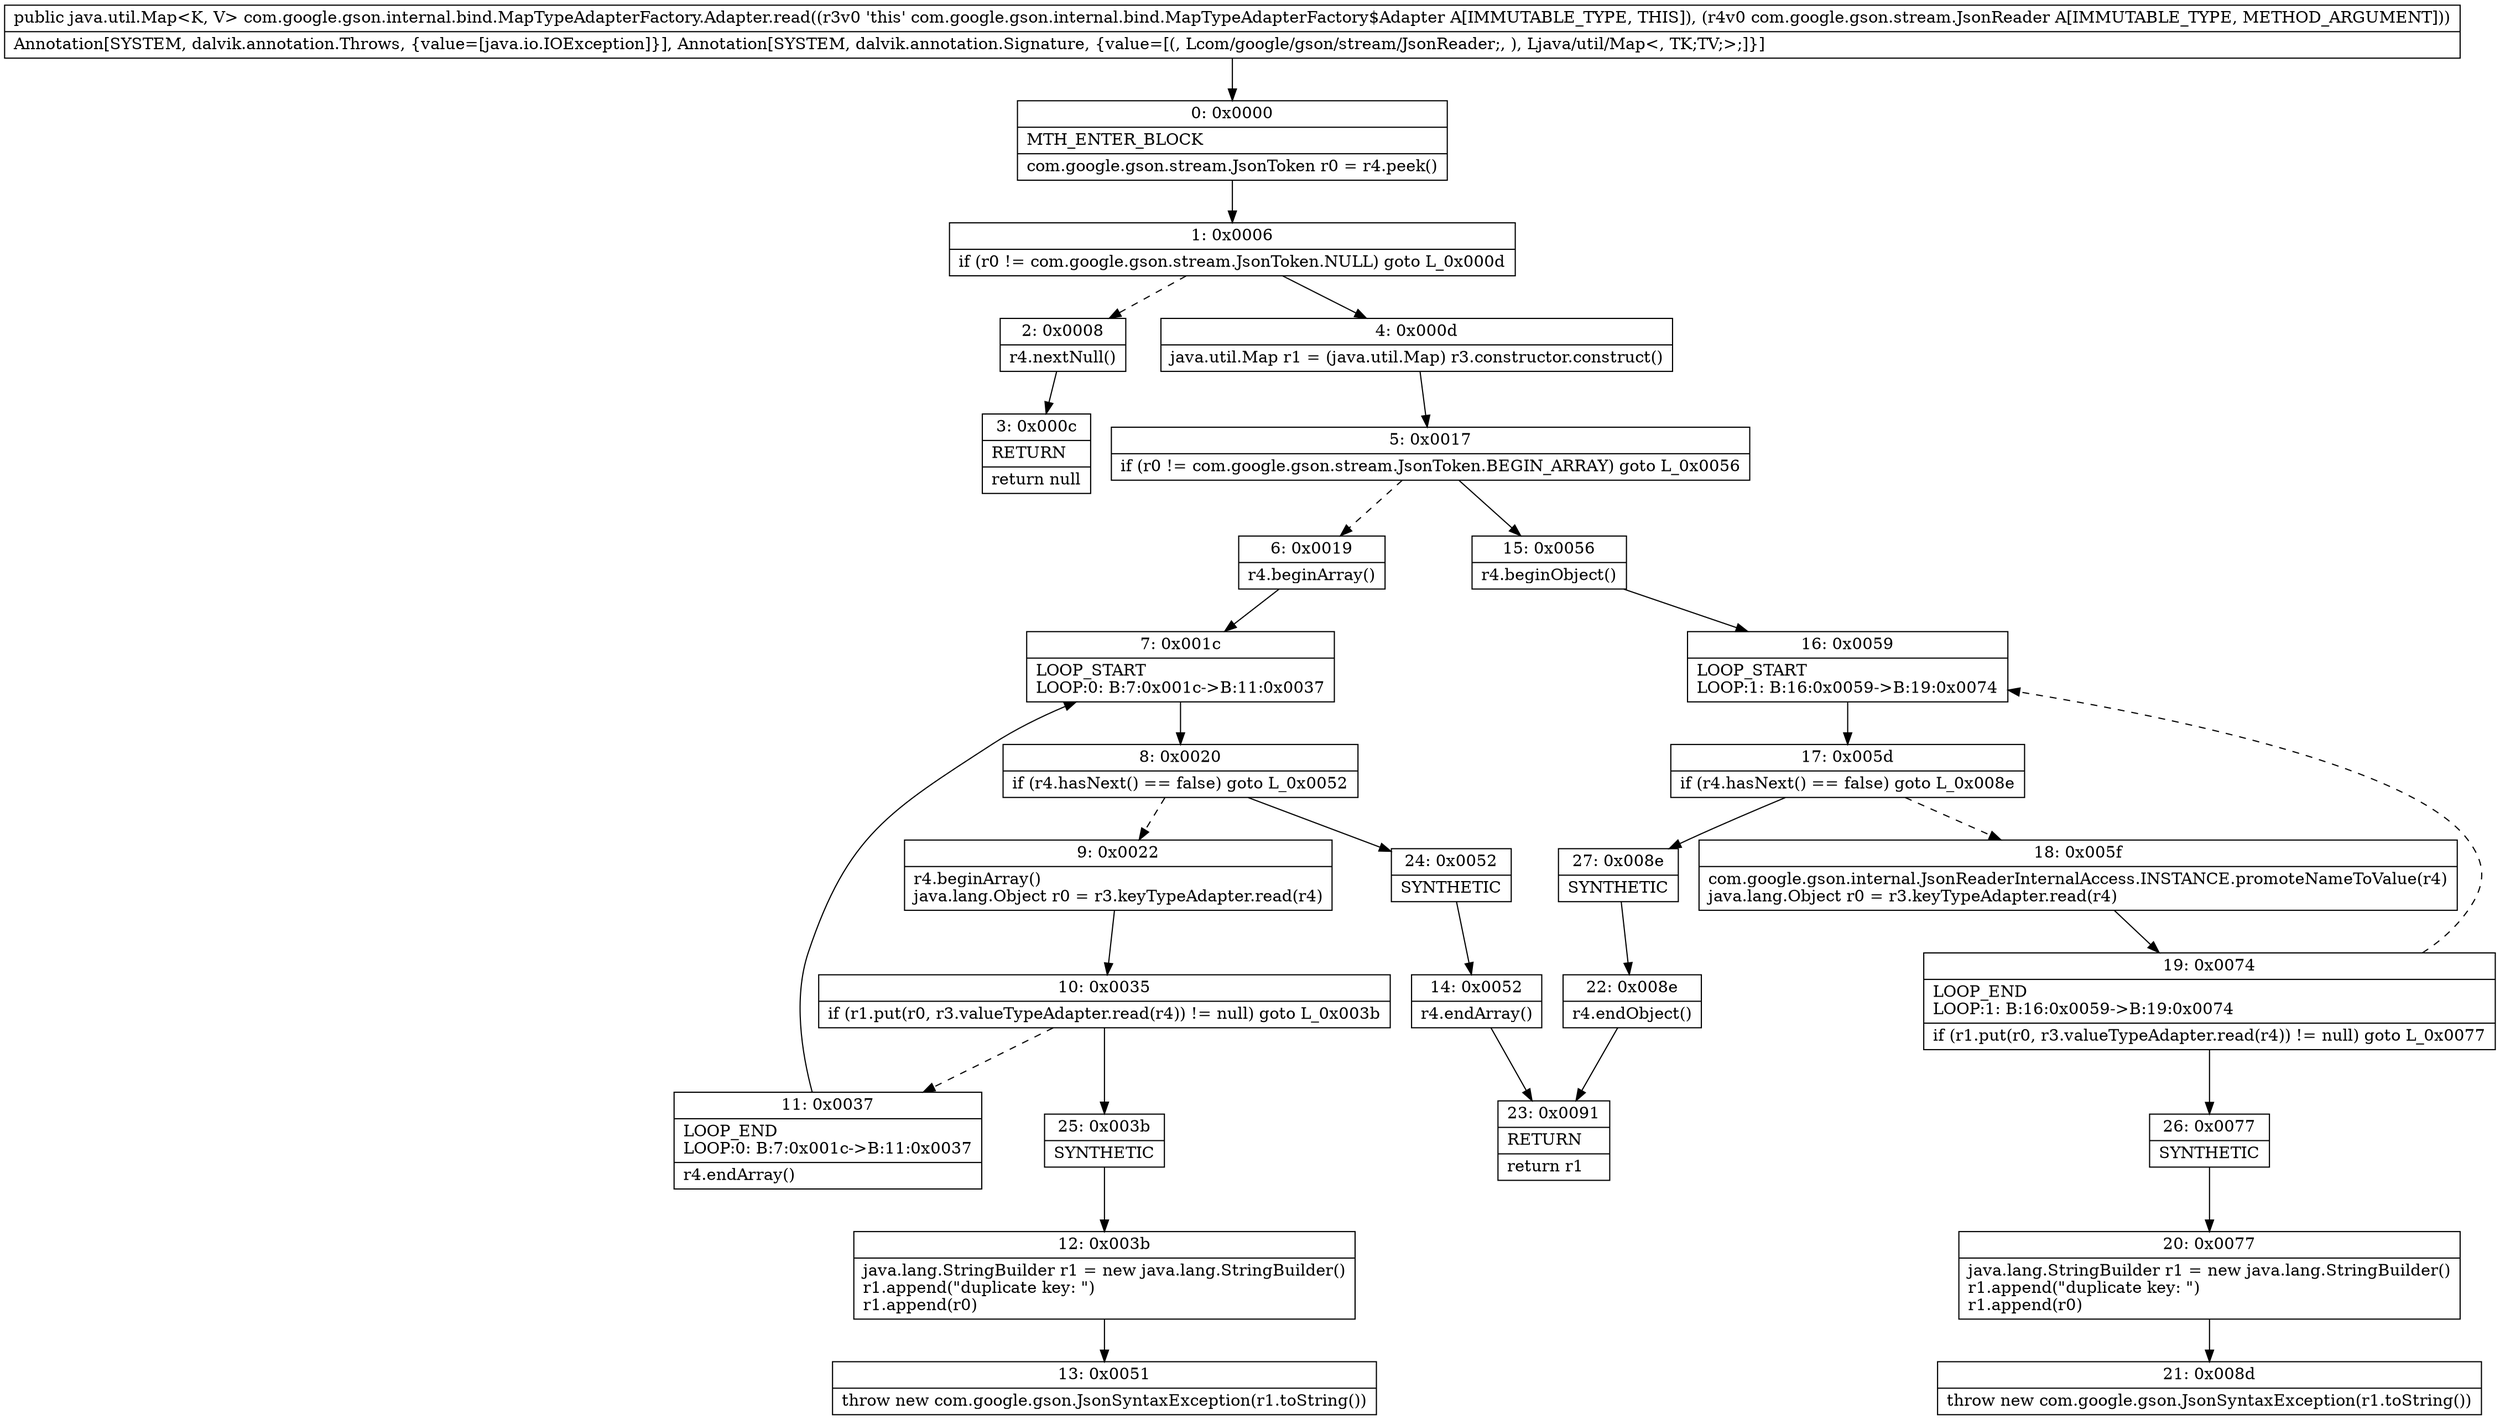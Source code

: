 digraph "CFG forcom.google.gson.internal.bind.MapTypeAdapterFactory.Adapter.read(Lcom\/google\/gson\/stream\/JsonReader;)Ljava\/util\/Map;" {
Node_0 [shape=record,label="{0\:\ 0x0000|MTH_ENTER_BLOCK\l|com.google.gson.stream.JsonToken r0 = r4.peek()\l}"];
Node_1 [shape=record,label="{1\:\ 0x0006|if (r0 != com.google.gson.stream.JsonToken.NULL) goto L_0x000d\l}"];
Node_2 [shape=record,label="{2\:\ 0x0008|r4.nextNull()\l}"];
Node_3 [shape=record,label="{3\:\ 0x000c|RETURN\l|return null\l}"];
Node_4 [shape=record,label="{4\:\ 0x000d|java.util.Map r1 = (java.util.Map) r3.constructor.construct()\l}"];
Node_5 [shape=record,label="{5\:\ 0x0017|if (r0 != com.google.gson.stream.JsonToken.BEGIN_ARRAY) goto L_0x0056\l}"];
Node_6 [shape=record,label="{6\:\ 0x0019|r4.beginArray()\l}"];
Node_7 [shape=record,label="{7\:\ 0x001c|LOOP_START\lLOOP:0: B:7:0x001c\-\>B:11:0x0037\l}"];
Node_8 [shape=record,label="{8\:\ 0x0020|if (r4.hasNext() == false) goto L_0x0052\l}"];
Node_9 [shape=record,label="{9\:\ 0x0022|r4.beginArray()\ljava.lang.Object r0 = r3.keyTypeAdapter.read(r4)\l}"];
Node_10 [shape=record,label="{10\:\ 0x0035|if (r1.put(r0, r3.valueTypeAdapter.read(r4)) != null) goto L_0x003b\l}"];
Node_11 [shape=record,label="{11\:\ 0x0037|LOOP_END\lLOOP:0: B:7:0x001c\-\>B:11:0x0037\l|r4.endArray()\l}"];
Node_12 [shape=record,label="{12\:\ 0x003b|java.lang.StringBuilder r1 = new java.lang.StringBuilder()\lr1.append(\"duplicate key: \")\lr1.append(r0)\l}"];
Node_13 [shape=record,label="{13\:\ 0x0051|throw new com.google.gson.JsonSyntaxException(r1.toString())\l}"];
Node_14 [shape=record,label="{14\:\ 0x0052|r4.endArray()\l}"];
Node_15 [shape=record,label="{15\:\ 0x0056|r4.beginObject()\l}"];
Node_16 [shape=record,label="{16\:\ 0x0059|LOOP_START\lLOOP:1: B:16:0x0059\-\>B:19:0x0074\l}"];
Node_17 [shape=record,label="{17\:\ 0x005d|if (r4.hasNext() == false) goto L_0x008e\l}"];
Node_18 [shape=record,label="{18\:\ 0x005f|com.google.gson.internal.JsonReaderInternalAccess.INSTANCE.promoteNameToValue(r4)\ljava.lang.Object r0 = r3.keyTypeAdapter.read(r4)\l}"];
Node_19 [shape=record,label="{19\:\ 0x0074|LOOP_END\lLOOP:1: B:16:0x0059\-\>B:19:0x0074\l|if (r1.put(r0, r3.valueTypeAdapter.read(r4)) != null) goto L_0x0077\l}"];
Node_20 [shape=record,label="{20\:\ 0x0077|java.lang.StringBuilder r1 = new java.lang.StringBuilder()\lr1.append(\"duplicate key: \")\lr1.append(r0)\l}"];
Node_21 [shape=record,label="{21\:\ 0x008d|throw new com.google.gson.JsonSyntaxException(r1.toString())\l}"];
Node_22 [shape=record,label="{22\:\ 0x008e|r4.endObject()\l}"];
Node_23 [shape=record,label="{23\:\ 0x0091|RETURN\l|return r1\l}"];
Node_24 [shape=record,label="{24\:\ 0x0052|SYNTHETIC\l}"];
Node_25 [shape=record,label="{25\:\ 0x003b|SYNTHETIC\l}"];
Node_26 [shape=record,label="{26\:\ 0x0077|SYNTHETIC\l}"];
Node_27 [shape=record,label="{27\:\ 0x008e|SYNTHETIC\l}"];
MethodNode[shape=record,label="{public java.util.Map\<K, V\> com.google.gson.internal.bind.MapTypeAdapterFactory.Adapter.read((r3v0 'this' com.google.gson.internal.bind.MapTypeAdapterFactory$Adapter A[IMMUTABLE_TYPE, THIS]), (r4v0 com.google.gson.stream.JsonReader A[IMMUTABLE_TYPE, METHOD_ARGUMENT]))  | Annotation[SYSTEM, dalvik.annotation.Throws, \{value=[java.io.IOException]\}], Annotation[SYSTEM, dalvik.annotation.Signature, \{value=[(, Lcom\/google\/gson\/stream\/JsonReader;, ), Ljava\/util\/Map\<, TK;TV;\>;]\}]\l}"];
MethodNode -> Node_0;
Node_0 -> Node_1;
Node_1 -> Node_2[style=dashed];
Node_1 -> Node_4;
Node_2 -> Node_3;
Node_4 -> Node_5;
Node_5 -> Node_6[style=dashed];
Node_5 -> Node_15;
Node_6 -> Node_7;
Node_7 -> Node_8;
Node_8 -> Node_9[style=dashed];
Node_8 -> Node_24;
Node_9 -> Node_10;
Node_10 -> Node_11[style=dashed];
Node_10 -> Node_25;
Node_11 -> Node_7;
Node_12 -> Node_13;
Node_14 -> Node_23;
Node_15 -> Node_16;
Node_16 -> Node_17;
Node_17 -> Node_18[style=dashed];
Node_17 -> Node_27;
Node_18 -> Node_19;
Node_19 -> Node_16[style=dashed];
Node_19 -> Node_26;
Node_20 -> Node_21;
Node_22 -> Node_23;
Node_24 -> Node_14;
Node_25 -> Node_12;
Node_26 -> Node_20;
Node_27 -> Node_22;
}

